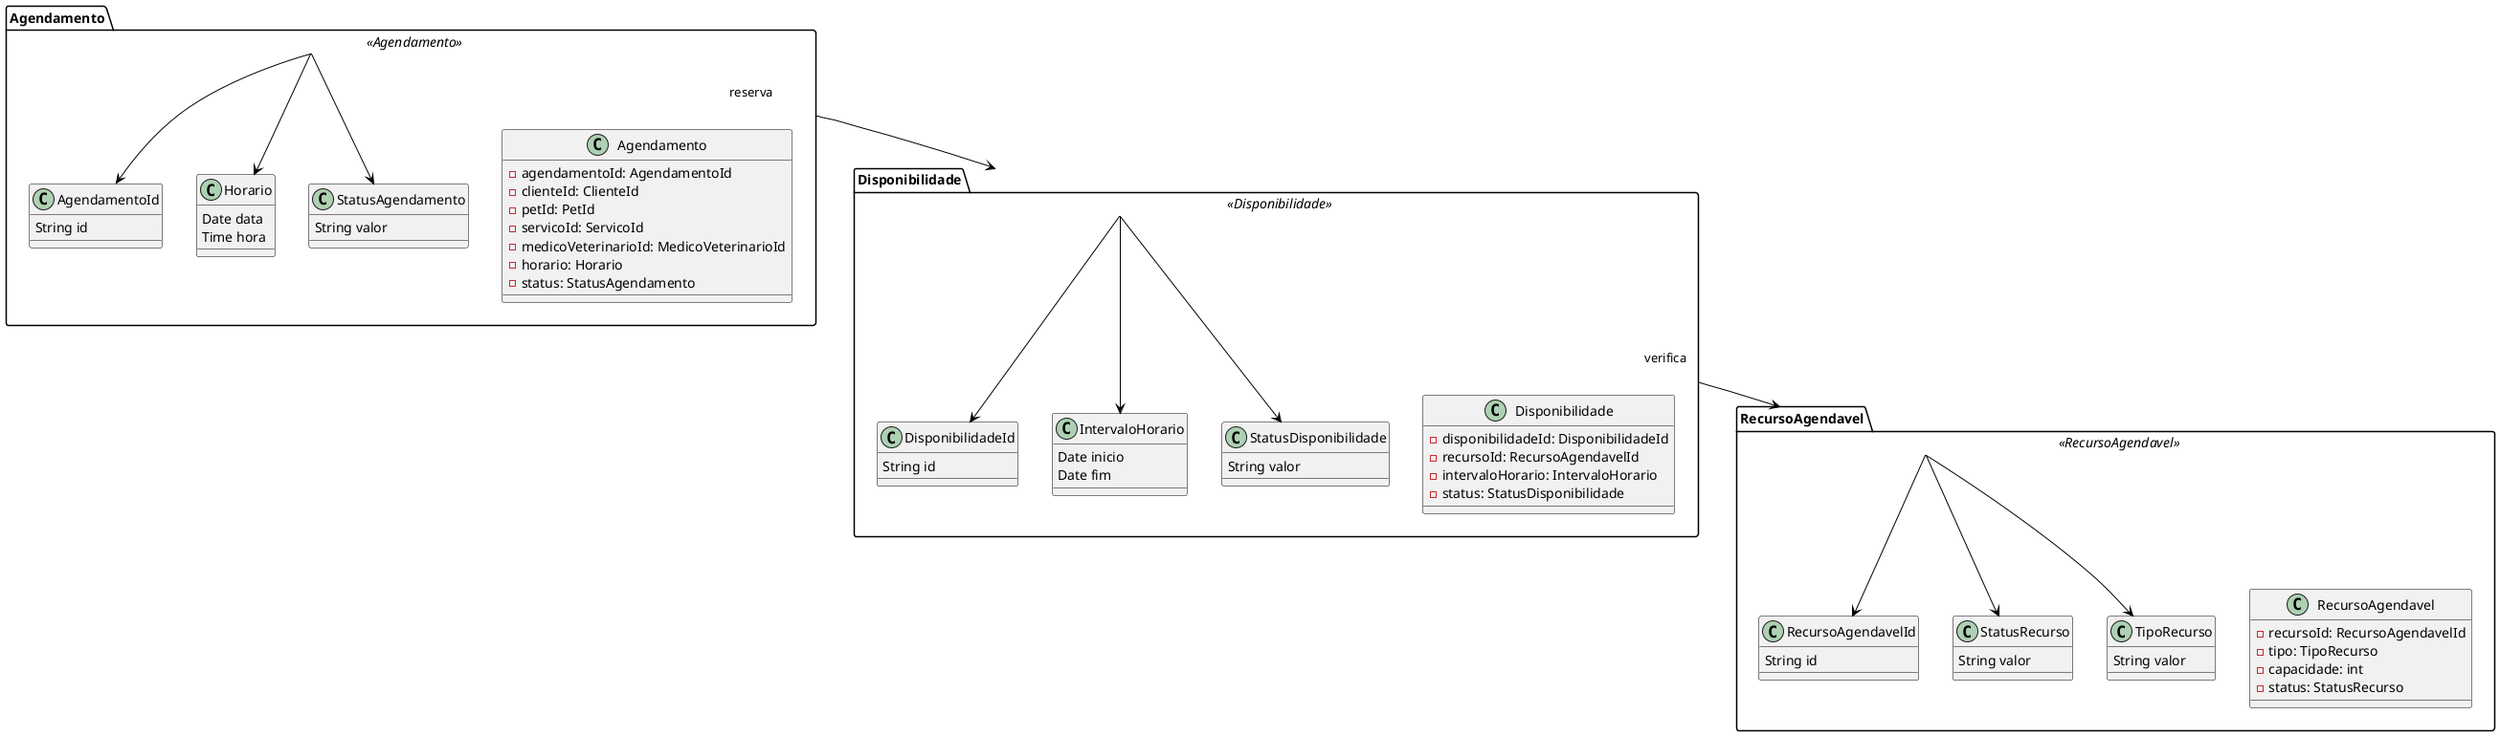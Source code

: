 @startuml "Agregados"
' ===============================
' Agregados do AgendamentoContext - Versão Visual
' ===============================

skinparam class {
    BackgroundColor<<Agendamento>> LightBlue
    BackgroundColor<<Disponibilidade>> LightGreen
    BackgroundColor<<RecursoAgendavel>> LightYellow
    BorderColor Black
    ArrowColor Black
}

' -------------------------------
' Agregado Agendamento
' -------------------------------
package "Agendamento" <<Agendamento>> {
    class Agendamento {
        - agendamentoId: AgendamentoId
        - clienteId: ClienteId
        - petId: PetId
        - servicoId: ServicoId
        - medicoVeterinarioId: MedicoVeterinarioId
        - horario: Horario
        - status: StatusAgendamento
    }

    class AgendamentoId {
        String id
    }

    class Horario {
        Date data
        Time hora
    }

    class StatusAgendamento {
        String valor
    }
}

' -------------------------------
' Agregado Disponibilidade
' -------------------------------
package "Disponibilidade" <<Disponibilidade>> {
    class Disponibilidade {
        - disponibilidadeId: DisponibilidadeId
        - recursoId: RecursoAgendavelId
        - intervaloHorario: IntervaloHorario
        - status: StatusDisponibilidade
    }

    class DisponibilidadeId {
        String id
    }

    class IntervaloHorario {
        Date inicio
        Date fim
    }

    class StatusDisponibilidade {
        String valor
    }
}

' -------------------------------
' Agregado RecursoAgendavel
' -------------------------------
package "RecursoAgendavel" <<RecursoAgendavel>> {
    class RecursoAgendavel {
        - recursoId: RecursoAgendavelId
        - tipo: TipoRecurso
        - capacidade: int
        - status: StatusRecurso
    }

    class RecursoAgendavelId {
        String id
    }

    class StatusRecurso {
        String valor
    }

    class TipoRecurso {
        String valor
    }
}

' ===============================
' Relacionamentos entre agregados
' ===============================
Agendamento --> Disponibilidade : reserva
Disponibilidade --> RecursoAgendavel : verifica

' Relacionamentos internos dos agregados
Agendamento --> AgendamentoId
Agendamento --> Horario
Agendamento --> StatusAgendamento
Disponibilidade --> DisponibilidadeId
Disponibilidade --> IntervaloHorario
Disponibilidade --> StatusDisponibilidade
RecursoAgendavel --> RecursoAgendavelId
RecursoAgendavel --> TipoRecurso
RecursoAgendavel --> StatusRecurso

@enduml
